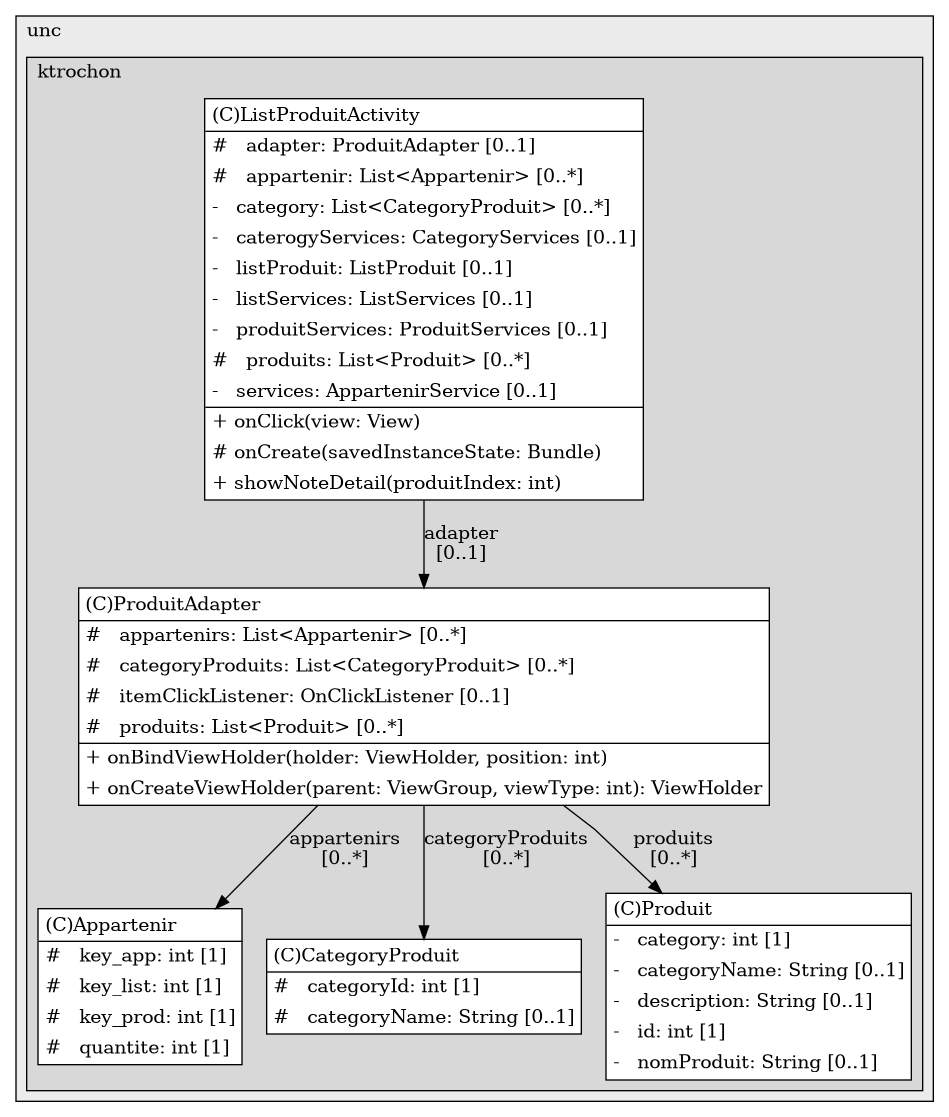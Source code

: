 @startuml

/' diagram meta data start
config=StructureConfiguration;
{
  "projectClassification": {
    "searchMode": "OpenProject", // OpenProject, AllProjects
    "includedProjects": "",
    "pathEndKeywords": "*.impl",
    "isClientPath": "",
    "isClientName": "",
    "isTestPath": "",
    "isTestName": "",
    "isMappingPath": "",
    "isMappingName": "",
    "isDataAccessPath": "",
    "isDataAccessName": "",
    "isDataStructurePath": "",
    "isDataStructureName": "",
    "isInterfaceStructuresPath": "",
    "isInterfaceStructuresName": "",
    "isEntryPointPath": "",
    "isEntryPointName": "",
    "treatFinalFieldsAsMandatory": false
  },
  "graphRestriction": {
    "classPackageExcludeFilter": "",
    "classPackageIncludeFilter": "",
    "classNameExcludeFilter": "",
    "classNameIncludeFilter": "",
    "methodNameExcludeFilter": "",
    "methodNameIncludeFilter": "",
    "removeByInheritance": "", // inheritance/annotation based filtering is done in a second step
    "removeByAnnotation": "",
    "removeByClassPackage": "", // cleanup the graph after inheritance/annotation based filtering is done
    "removeByClassName": "",
    "cutMappings": false,
    "cutEnum": true,
    "cutTests": true,
    "cutClient": true,
    "cutDataAccess": false,
    "cutInterfaceStructures": false,
    "cutDataStructures": false,
    "cutGetterAndSetter": true,
    "cutConstructors": true
  },
  "graphTraversal": {
    "forwardDepth": 6,
    "backwardDepth": 6,
    "classPackageExcludeFilter": "",
    "classPackageIncludeFilter": "",
    "classNameExcludeFilter": "",
    "classNameIncludeFilter": "",
    "methodNameExcludeFilter": "",
    "methodNameIncludeFilter": "",
    "hideMappings": false,
    "hideDataStructures": false,
    "hidePrivateMethods": true,
    "hideInterfaceCalls": true, // indirection: implementation -> interface (is hidden) -> implementation
    "onlyShowApplicationEntryPoints": false, // root node is included
    "useMethodCallsForStructureDiagram": "ForwardOnly" // ForwardOnly, BothDirections, No
  },
  "details": {
    "aggregation": "GroupByClass", // ByClass, GroupByClass, None
    "showClassGenericTypes": true,
    "showMethods": true,
    "showMethodParameterNames": true,
    "showMethodParameterTypes": true,
    "showMethodReturnType": true,
    "showPackageLevels": 2,
    "showDetailedClassStructure": true
  },
  "rootClass": "nc.unc.ktrochon.pocketlist.adapter.ProduitAdapter",
  "extensionCallbackMethod": "" // qualified.class.name#methodName - signature: public static String method(String)
}
diagram meta data end '/



digraph g {
    rankdir="TB"
    splines=polyline
    

'nodes 
subgraph cluster_115946 { 
   	label=unc
	labeljust=l
	fillcolor="#ececec"
	style=filled
   
   subgraph cluster_949228562 { 
   	label=ktrochon
	labeljust=l
	fillcolor="#d8d8d8"
	style=filled
   
   Appartenir165667126[
	label=<<TABLE BORDER="1" CELLBORDER="0" CELLPADDING="4" CELLSPACING="0">
<TR><TD ALIGN="LEFT" >(C)Appartenir</TD></TR>
<HR/>
<TR><TD ALIGN="LEFT" >#   key_app: int [1]</TD></TR>
<TR><TD ALIGN="LEFT" >#   key_list: int [1]</TD></TR>
<TR><TD ALIGN="LEFT" >#   key_prod: int [1]</TD></TR>
<TR><TD ALIGN="LEFT" >#   quantite: int [1]</TD></TR>
</TABLE>>
	style=filled
	margin=0
	shape=plaintext
	fillcolor="#FFFFFF"
];

CategoryProduit165667126[
	label=<<TABLE BORDER="1" CELLBORDER="0" CELLPADDING="4" CELLSPACING="0">
<TR><TD ALIGN="LEFT" >(C)CategoryProduit</TD></TR>
<HR/>
<TR><TD ALIGN="LEFT" >#   categoryId: int [1]</TD></TR>
<TR><TD ALIGN="LEFT" >#   categoryName: String [0..1]</TD></TR>
</TABLE>>
	style=filled
	margin=0
	shape=plaintext
	fillcolor="#FFFFFF"
];

ListProduitActivity1243990011[
	label=<<TABLE BORDER="1" CELLBORDER="0" CELLPADDING="4" CELLSPACING="0">
<TR><TD ALIGN="LEFT" >(C)ListProduitActivity</TD></TR>
<HR/>
<TR><TD ALIGN="LEFT" >#   adapter: ProduitAdapter [0..1]</TD></TR>
<TR><TD ALIGN="LEFT" >#   appartenir: List&lt;Appartenir&gt; [0..*]</TD></TR>
<TR><TD ALIGN="LEFT" >-   category: List&lt;CategoryProduit&gt; [0..*]</TD></TR>
<TR><TD ALIGN="LEFT" >-   caterogyServices: CategoryServices [0..1]</TD></TR>
<TR><TD ALIGN="LEFT" >-   listProduit: ListProduit [0..1]</TD></TR>
<TR><TD ALIGN="LEFT" >-   listServices: ListServices [0..1]</TD></TR>
<TR><TD ALIGN="LEFT" >-   produitServices: ProduitServices [0..1]</TD></TR>
<TR><TD ALIGN="LEFT" >#   produits: List&lt;Produit&gt; [0..*]</TD></TR>
<TR><TD ALIGN="LEFT" >-   services: AppartenirService [0..1]</TD></TR>
<HR/>
<TR><TD ALIGN="LEFT" >+ onClick(view: View)</TD></TR>
<TR><TD ALIGN="LEFT" ># onCreate(savedInstanceState: Bundle)</TD></TR>
<TR><TD ALIGN="LEFT" >+ showNoteDetail(produitIndex: int)</TD></TR>
</TABLE>>
	style=filled
	margin=0
	shape=plaintext
	fillcolor="#FFFFFF"
];

Produit165667126[
	label=<<TABLE BORDER="1" CELLBORDER="0" CELLPADDING="4" CELLSPACING="0">
<TR><TD ALIGN="LEFT" >(C)Produit</TD></TR>
<HR/>
<TR><TD ALIGN="LEFT" >-   category: int [1]</TD></TR>
<TR><TD ALIGN="LEFT" >-   categoryName: String [0..1]</TD></TR>
<TR><TD ALIGN="LEFT" >-   description: String [0..1]</TD></TR>
<TR><TD ALIGN="LEFT" >-   id: int [1]</TD></TR>
<TR><TD ALIGN="LEFT" >-   nomProduit: String [0..1]</TD></TR>
</TABLE>>
	style=filled
	margin=0
	shape=plaintext
	fillcolor="#FFFFFF"
];

ProduitAdapter1282035804[
	label=<<TABLE BORDER="1" CELLBORDER="0" CELLPADDING="4" CELLSPACING="0">
<TR><TD ALIGN="LEFT" >(C)ProduitAdapter</TD></TR>
<HR/>
<TR><TD ALIGN="LEFT" >#   appartenirs: List&lt;Appartenir&gt; [0..*]</TD></TR>
<TR><TD ALIGN="LEFT" >#   categoryProduits: List&lt;CategoryProduit&gt; [0..*]</TD></TR>
<TR><TD ALIGN="LEFT" >#   itemClickListener: OnClickListener [0..1]</TD></TR>
<TR><TD ALIGN="LEFT" >#   produits: List&lt;Produit&gt; [0..*]</TD></TR>
<HR/>
<TR><TD ALIGN="LEFT" >+ onBindViewHolder(holder: ViewHolder, position: int)</TD></TR>
<TR><TD ALIGN="LEFT" >+ onCreateViewHolder(parent: ViewGroup, viewType: int): ViewHolder</TD></TR>
</TABLE>>
	style=filled
	margin=0
	shape=plaintext
	fillcolor="#FFFFFF"
];
} 
} 

'edges    
ListProduitActivity1243990011 -> ProduitAdapter1282035804[label="adapter
[0..1]"];
ProduitAdapter1282035804 -> Appartenir165667126[label="appartenirs
[0..*]"];
ProduitAdapter1282035804 -> CategoryProduit165667126[label="categoryProduits
[0..*]"];
ProduitAdapter1282035804 -> Produit165667126[label="produits
[0..*]"];
    
}
@enduml
